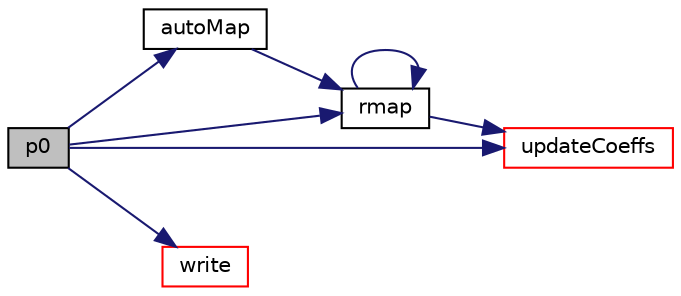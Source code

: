 digraph "p0"
{
  bgcolor="transparent";
  edge [fontname="Helvetica",fontsize="10",labelfontname="Helvetica",labelfontsize="10"];
  node [fontname="Helvetica",fontsize="10",shape=record];
  rankdir="LR";
  Node72 [label="p0",height=0.2,width=0.4,color="black", fillcolor="grey75", style="filled", fontcolor="black"];
  Node72 -> Node73 [color="midnightblue",fontsize="10",style="solid",fontname="Helvetica"];
  Node73 [label="autoMap",height=0.2,width=0.4,color="black",URL="$a23101.html#a0ab0c43ce90d756c88dd81e3d0a9eef5",tooltip="Map (and resize as needed) from self given a mapping object. "];
  Node73 -> Node74 [color="midnightblue",fontsize="10",style="solid",fontname="Helvetica"];
  Node74 [label="rmap",height=0.2,width=0.4,color="black",URL="$a23101.html#a713277715ccc0a5ef466b0516d44731f",tooltip="Reverse map the given fvPatchField onto this fvPatchField. "];
  Node74 -> Node74 [color="midnightblue",fontsize="10",style="solid",fontname="Helvetica"];
  Node74 -> Node75 [color="midnightblue",fontsize="10",style="solid",fontname="Helvetica"];
  Node75 [label="updateCoeffs",height=0.2,width=0.4,color="red",URL="$a23101.html#a7e24eafac629d3733181cd942d4c902f",tooltip="Update the coefficients associated with the patch field. "];
  Node72 -> Node74 [color="midnightblue",fontsize="10",style="solid",fontname="Helvetica"];
  Node72 -> Node75 [color="midnightblue",fontsize="10",style="solid",fontname="Helvetica"];
  Node72 -> Node78 [color="midnightblue",fontsize="10",style="solid",fontname="Helvetica"];
  Node78 [label="write",height=0.2,width=0.4,color="red",URL="$a23101.html#a293fdfec8bdfbd5c3913ab4c9f3454ff",tooltip="Write. "];
}
